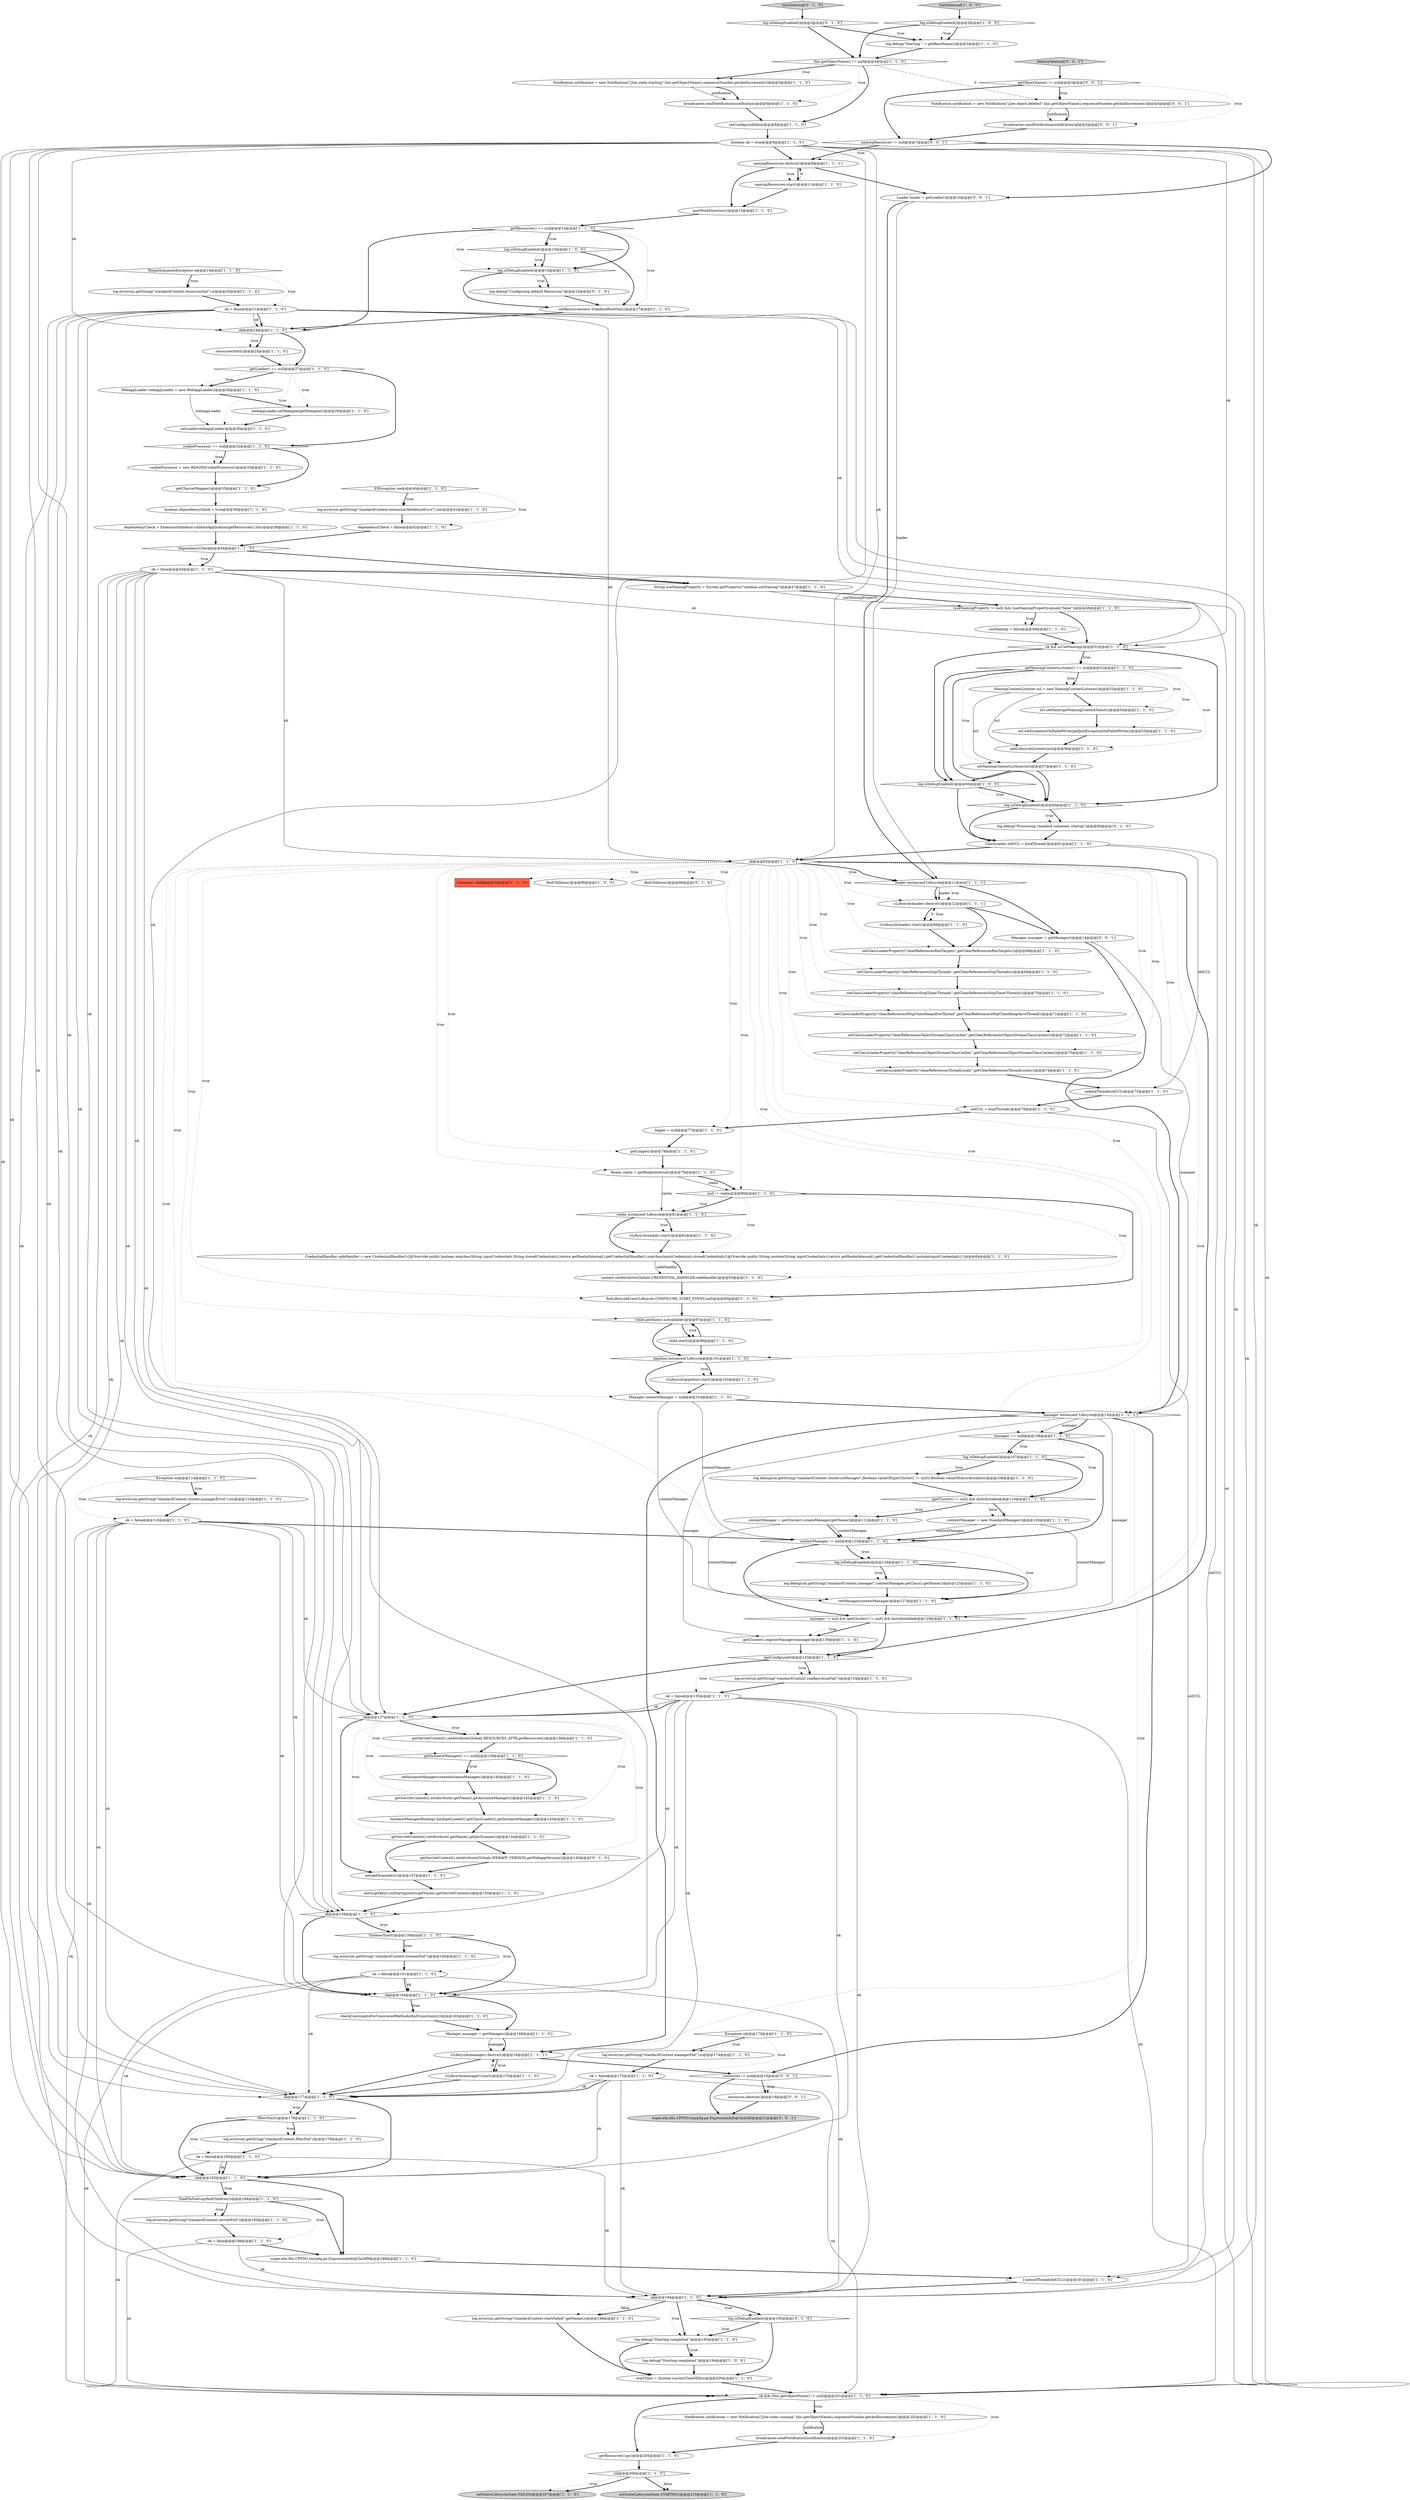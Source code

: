 digraph {
121 [style = filled, label = "ok && (this.getObjectName() != null)@@@201@@@['1', '1', '0']", fillcolor = white, shape = diamond image = "AAA0AAABBB1BBB"];
94 [style = filled, label = "startInternal['1', '0', '0']", fillcolor = lightgray, shape = diamond image = "AAA0AAABBB1BBB"];
137 [style = filled, label = "checkConstraintsForUncoveredMethods(findConstraints())@@@165@@@['1', '1', '0']", fillcolor = white, shape = ellipse image = "AAA0AAABBB1BBB"];
115 [style = filled, label = "Container child@@@96@@@['1', '1', '0']", fillcolor = tomato, shape = box image = "AAA0AAABBB1BBB"];
36 [style = filled, label = "ok = false@@@161@@@['1', '1', '0']", fillcolor = white, shape = ellipse image = "AAA0AAABBB1BBB"];
136 [style = filled, label = "!listenerStart()@@@159@@@['1', '1', '0']", fillcolor = white, shape = diamond image = "AAA0AAABBB1BBB"];
142 [style = filled, label = "log.debug(\"Processing standard container startup\")@@@60@@@['0', '1', '0']", fillcolor = white, shape = ellipse image = "AAA0AAABBB2BBB"];
65 [style = filled, label = "getLoader() == null@@@27@@@['1', '1', '0']", fillcolor = white, shape = diamond image = "AAA0AAABBB1BBB"];
43 [style = filled, label = "getCluster().registerManager(manager)@@@130@@@['1', '1', '0']", fillcolor = white, shape = ellipse image = "AAA0AAABBB1BBB"];
60 [style = filled, label = "IOException ioe@@@40@@@['1', '1', '0']", fillcolor = white, shape = diamond image = "AAA0AAABBB1BBB"];
72 [style = filled, label = "null != realm@@@80@@@['1', '1', '0']", fillcolor = white, shape = diamond image = "AAA0AAABBB1BBB"];
88 [style = filled, label = "resourcesStart()@@@25@@@['1', '1', '0']", fillcolor = white, shape = ellipse image = "AAA0AAABBB1BBB"];
12 [style = filled, label = "setResources(new StandardRoot(this))@@@17@@@['1', '1', '0']", fillcolor = white, shape = ellipse image = "AAA0AAABBB1BBB"];
138 [style = filled, label = "log.isDebugEnabled()@@@195@@@['0', '1', '0']", fillcolor = white, shape = diamond image = "AAA0AAABBB2BBB"];
139 [style = filled, label = "getServletContext().setAttribute(Globals.WEBAPP_VERSION,getWebappVersion())@@@145@@@['0', '1', '0']", fillcolor = white, shape = ellipse image = "AAA1AAABBB2BBB"];
95 [style = filled, label = "entry.getKey().onStartup(entry.getValue(),getServletContext())@@@150@@@['1', '1', '0']", fillcolor = white, shape = ellipse image = "AAA0AAABBB1BBB"];
5 [style = filled, label = "((Lifecycle)manager).start()@@@170@@@['1', '1', '0']", fillcolor = white, shape = ellipse image = "AAA0AAABBB1BBB"];
25 [style = filled, label = "context.setAttribute(Globals.CREDENTIAL_HANDLER,safeHandler)@@@93@@@['1', '1', '0']", fillcolor = white, shape = ellipse image = "AAA0AAABBB1BBB"];
14 [style = filled, label = "ok = false@@@175@@@['1', '1', '0']", fillcolor = white, shape = ellipse image = "AAA0AAABBB1BBB"];
109 [style = filled, label = "setClassLoaderProperty(\"clearReferencesObjectStreamClassCaches\",getClearReferencesObjectStreamClassCaches())@@@73@@@['1', '1', '0']", fillcolor = white, shape = ellipse image = "AAA0AAABBB1BBB"];
146 [style = filled, label = "broadcaster.sendNotification(notification)@@@5@@@['0', '0', '1']", fillcolor = white, shape = ellipse image = "AAA0AAABBB3BBB"];
81 [style = filled, label = "pipeline instanceof Lifecycle@@@101@@@['1', '1', '0']", fillcolor = white, shape = diamond image = "AAA0AAABBB1BBB"];
150 [style = filled, label = "resources != null@@@18@@@['0', '0', '1']", fillcolor = white, shape = diamond image = "AAA0AAABBB3BBB"];
49 [style = filled, label = "Exception ex@@@114@@@['1', '1', '0']", fillcolor = white, shape = diamond image = "AAA0AAABBB1BBB"];
33 [style = filled, label = "Realm realm = getRealmInternal()@@@79@@@['1', '1', '0']", fillcolor = white, shape = ellipse image = "AAA0AAABBB1BBB"];
113 [style = filled, label = "dependencyCheck = ExtensionValidator.validateApplication(getResources(),this)@@@38@@@['1', '1', '0']", fillcolor = white, shape = ellipse image = "AAA0AAABBB1BBB"];
37 [style = filled, label = "logger = null@@@77@@@['1', '1', '0']", fillcolor = white, shape = ellipse image = "AAA0AAABBB1BBB"];
62 [style = filled, label = "ClassLoader oldCCL = bindThread()@@@61@@@['1', '1', '0']", fillcolor = white, shape = ellipse image = "AAA0AAABBB1BBB"];
32 [style = filled, label = "setClassLoaderProperty(\"clearReferencesStopTimerThreads\",getClearReferencesStopTimerThreads())@@@70@@@['1', '1', '0']", fillcolor = white, shape = ellipse image = "AAA0AAABBB1BBB"];
13 [style = filled, label = "setClassLoaderProperty(\"clearReferencesObjectStreamClassCaches\",getClearReferencesObjectStreamClassCaches())@@@72@@@['1', '1', '0']", fillcolor = white, shape = ellipse image = "AAA0AAABBB1BBB"];
30 [style = filled, label = "{unbindThread(oldCCL)}@@@191@@@['1', '1', '0']", fillcolor = white, shape = ellipse image = "AAA0AAABBB1BBB"];
76 [style = filled, label = "log.isDebugEnabled()@@@60@@@['1', '0', '0']", fillcolor = white, shape = diamond image = "AAA0AAABBB1BBB"];
46 [style = filled, label = "!filterStart()@@@178@@@['1', '1', '0']", fillcolor = white, shape = diamond image = "AAA0AAABBB1BBB"];
3 [style = filled, label = "Notification notification = new Notification(\"j2ee.state.running\",this.getObjectName(),sequenceNumber.getAndIncrement())@@@202@@@['1', '1', '0']", fillcolor = white, shape = ellipse image = "AAA0AAABBB1BBB"];
147 [style = filled, label = "resources.destroy()@@@19@@@['0', '0', '1']", fillcolor = white, shape = ellipse image = "AAA0AAABBB3BBB"];
68 [style = filled, label = "ok@@@164@@@['1', '1', '0']", fillcolor = white, shape = diamond image = "AAA0AAABBB1BBB"];
38 [style = filled, label = "getInstanceManager() == null@@@139@@@['1', '1', '0']", fillcolor = white, shape = diamond image = "AAA0AAABBB1BBB"];
10 [style = filled, label = "log.isDebugEnabled()@@@3@@@['1', '0', '0']", fillcolor = white, shape = diamond image = "AAA0AAABBB1BBB"];
9 [style = filled, label = "ncl.setExceptionOnFailedWrite(getJndiExceptionOnFailedWrite())@@@55@@@['1', '1', '0']", fillcolor = white, shape = ellipse image = "AAA0AAABBB1BBB"];
111 [style = filled, label = "getCharsetMapper()@@@35@@@['1', '1', '0']", fillcolor = white, shape = ellipse image = "AAA0AAABBB1BBB"];
127 [style = filled, label = "getServletContext().setAttribute(.getName(),getJarScanner())@@@144@@@['1', '1', '0']", fillcolor = white, shape = ellipse image = "AAA0AAABBB1BBB"];
149 [style = filled, label = "destroyInternal['0', '0', '1']", fillcolor = lightgray, shape = diamond image = "AAA0AAABBB3BBB"];
117 [style = filled, label = "realm instanceof Lifecycle@@@81@@@['1', '1', '0']", fillcolor = white, shape = diamond image = "AAA0AAABBB1BBB"];
0 [style = filled, label = "((Lifecycle)manager).destroy()@@@16@@@['1', '1', '1']", fillcolor = white, shape = ellipse image = "AAA0AAABBB1BBB"];
53 [style = filled, label = "findChildren()@@@96@@@['1', '0', '0']", fillcolor = white, shape = ellipse image = "AAA0AAABBB1BBB"];
132 [style = filled, label = "log.isDebugEnabled()@@@124@@@['1', '1', '0']", fillcolor = white, shape = diamond image = "AAA0AAABBB1BBB"];
151 [style = filled, label = "getObjectName() != null@@@3@@@['0', '0', '1']", fillcolor = white, shape = diamond image = "AAA0AAABBB3BBB"];
75 [style = filled, label = "webappLoader.setDelegate(getDelegate())@@@29@@@['1', '1', '0']", fillcolor = white, shape = ellipse image = "AAA0AAABBB1BBB"];
118 [style = filled, label = "ok@@@24@@@['1', '1', '0']", fillcolor = white, shape = diamond image = "AAA0AAABBB1BBB"];
110 [style = filled, label = "cookieProcessor == null@@@32@@@['1', '1', '0']", fillcolor = white, shape = diamond image = "AAA0AAABBB1BBB"];
129 [style = filled, label = "!getConfigured()@@@133@@@['1', '1', '0']", fillcolor = white, shape = diamond image = "AAA0AAABBB1BBB"];
100 [style = filled, label = "setInstanceManager(createInstanceManager())@@@140@@@['1', '1', '0']", fillcolor = white, shape = ellipse image = "AAA0AAABBB1BBB"];
141 [style = filled, label = "findChildren()@@@96@@@['0', '1', '0']", fillcolor = white, shape = ellipse image = "AAA0AAABBB2BBB"];
79 [style = filled, label = "ok = false@@@180@@@['1', '1', '0']", fillcolor = white, shape = ellipse image = "AAA0AAABBB1BBB"];
19 [style = filled, label = "!loadOnStartup(findChildren())@@@184@@@['1', '1', '0']", fillcolor = white, shape = diamond image = "AAA0AAABBB1BBB"];
83 [style = filled, label = "log.isDebugEnabled()@@@15@@@['1', '0', '0']", fillcolor = white, shape = diamond image = "AAA0AAABBB1BBB"];
44 [style = filled, label = "Notification notification = new Notification(\"j2ee.state.starting\",this.getObjectName(),sequenceNumber.getAndIncrement())@@@5@@@['1', '1', '0']", fillcolor = white, shape = ellipse image = "AAA0AAABBB1BBB"];
17 [style = filled, label = "boolean ok = true@@@9@@@['1', '1', '0']", fillcolor = white, shape = ellipse image = "AAA0AAABBB1BBB"];
34 [style = filled, label = "!child.getState().isAvailable()@@@97@@@['1', '1', '0']", fillcolor = white, shape = diamond image = "AAA0AAABBB1BBB"];
57 [style = filled, label = "!ok@@@206@@@['1', '1', '0']", fillcolor = white, shape = diamond image = "AAA0AAABBB1BBB"];
90 [style = filled, label = "getLogger()@@@78@@@['1', '1', '0']", fillcolor = white, shape = ellipse image = "AAA0AAABBB1BBB"];
50 [style = filled, label = "setState(LifecycleState.FAILED)@@@207@@@['1', '1', '0']", fillcolor = lightgray, shape = ellipse image = "AAA0AAABBB1BBB"];
16 [style = filled, label = "setLoader(webappLoader)@@@30@@@['1', '1', '0']", fillcolor = white, shape = ellipse image = "AAA0AAABBB1BBB"];
92 [style = filled, label = "contextManager != null@@@123@@@['1', '1', '0']", fillcolor = white, shape = diamond image = "AAA0AAABBB1BBB"];
11 [style = filled, label = "log.error(sm.getString(\"standardContext.servletFail\"))@@@185@@@['1', '1', '0']", fillcolor = white, shape = ellipse image = "AAA0AAABBB1BBB"];
74 [style = filled, label = "log.error(sm.getString(\"standardContext.extensionValidationError\"),ioe)@@@41@@@['1', '1', '0']", fillcolor = white, shape = ellipse image = "AAA0AAABBB1BBB"];
66 [style = filled, label = "((Lifecycle)pipeline).start()@@@102@@@['1', '1', '0']", fillcolor = white, shape = ellipse image = "AAA0AAABBB1BBB"];
103 [style = filled, label = "!dependencyCheck@@@44@@@['1', '1', '0']", fillcolor = white, shape = diamond image = "AAA0AAABBB1BBB"];
82 [style = filled, label = "ok = false@@@135@@@['1', '1', '0']", fillcolor = white, shape = ellipse image = "AAA0AAABBB1BBB"];
77 [style = filled, label = "ok@@@63@@@['1', '1', '0']", fillcolor = white, shape = diamond image = "AAA0AAABBB1BBB"];
97 [style = filled, label = "log.debug(\"Starting completed\")@@@194@@@['1', '0', '0']", fillcolor = white, shape = ellipse image = "AAA0AAABBB1BBB"];
120 [style = filled, label = "ok = false@@@45@@@['1', '1', '0']", fillcolor = white, shape = ellipse image = "AAA0AAABBB1BBB"];
41 [style = filled, label = "(getCluster() != null) && distributable@@@110@@@['1', '1', '0']", fillcolor = white, shape = diamond image = "AAA0AAABBB1BBB"];
84 [style = filled, label = "log.isDebugEnabled()@@@15@@@['1', '1', '0']", fillcolor = white, shape = diamond image = "AAA0AAABBB1BBB"];
143 [style = filled, label = "log.debug(\"Configuring default Resources\")@@@15@@@['0', '1', '0']", fillcolor = white, shape = ellipse image = "AAA0AAABBB2BBB"];
99 [style = filled, label = "ok = false@@@186@@@['1', '1', '0']", fillcolor = white, shape = ellipse image = "AAA0AAABBB1BBB"];
134 [style = filled, label = "namingResources.start()@@@11@@@['1', '1', '0']", fillcolor = white, shape = ellipse image = "AAA0AAABBB1BBB"];
148 [style = filled, label = "Notification notification = new Notification(\"j2ee.object.deleted\",this.getObjectName(),sequenceNumber.getAndIncrement())@@@4@@@['0', '0', '1']", fillcolor = white, shape = ellipse image = "AAA0AAABBB3BBB"];
153 [style = filled, label = "Manager manager = getManager()@@@14@@@['0', '0', '1']", fillcolor = white, shape = ellipse image = "AAA0AAABBB3BBB"];
93 [style = filled, label = "manager instanceof Lifecycle@@@15@@@['1', '1', '1']", fillcolor = white, shape = diamond image = "AAA0AAABBB1BBB"];
18 [style = filled, label = "super.edu.fdu.CPPDG.tinypdg.pe.ExpressionInfo@5a2df9@@@189@@@['1', '1', '0']", fillcolor = white, shape = ellipse image = "AAA0AAABBB1BBB"];
130 [style = filled, label = "ok@@@177@@@['1', '1', '0']", fillcolor = white, shape = diamond image = "AAA0AAABBB1BBB"];
26 [style = filled, label = "(useNamingProperty != null) && (useNamingProperty.equals(\"false\"))@@@48@@@['1', '1', '0']", fillcolor = white, shape = diamond image = "AAA0AAABBB1BBB"];
22 [style = filled, label = "log.debug(sm.getString(\"standardContext.cluster.noManager\",Boolean.valueOf((getCluster() != null)),Boolean.valueOf(distributable)))@@@108@@@['1', '1', '0']", fillcolor = white, shape = ellipse image = "AAA0AAABBB1BBB"];
24 [style = filled, label = "boolean dependencyCheck = true@@@36@@@['1', '1', '0']", fillcolor = white, shape = ellipse image = "AAA0AAABBB1BBB"];
42 [style = filled, label = "setClassLoaderProperty(\"clearReferencesHttpClientKeepAliveThread\",getClearReferencesHttpClientKeepAliveThread())@@@71@@@['1', '1', '0']", fillcolor = white, shape = ellipse image = "AAA0AAABBB1BBB"];
125 [style = filled, label = "log.error(sm.getString(\"standardContext.cluster.managerError\"),ex)@@@115@@@['1', '1', '0']", fillcolor = white, shape = ellipse image = "AAA0AAABBB1BBB"];
131 [style = filled, label = "getResources().gc()@@@205@@@['1', '1', '0']", fillcolor = white, shape = ellipse image = "AAA0AAABBB1BBB"];
8 [style = filled, label = "ok@@@158@@@['1', '1', '0']", fillcolor = white, shape = diamond image = "AAA0AAABBB1BBB"];
87 [style = filled, label = "ok@@@194@@@['1', '1', '0']", fillcolor = white, shape = diamond image = "AAA0AAABBB1BBB"];
6 [style = filled, label = "manager != null && (getCluster() != null) && distributable@@@129@@@['1', '1', '0']", fillcolor = white, shape = diamond image = "AAA0AAABBB1BBB"];
69 [style = filled, label = "cookieProcessor = new Rfc6265CookieProcessor()@@@33@@@['1', '1', '0']", fillcolor = white, shape = ellipse image = "AAA0AAABBB1BBB"];
124 [style = filled, label = "Manager contextManager = null@@@104@@@['1', '1', '0']", fillcolor = white, shape = ellipse image = "AAA0AAABBB1BBB"];
40 [style = filled, label = "getResources() == null@@@14@@@['1', '1', '0']", fillcolor = white, shape = diamond image = "AAA0AAABBB1BBB"];
71 [style = filled, label = "loader instanceof Lifecycle@@@11@@@['1', '1', '1']", fillcolor = white, shape = diamond image = "AAA0AAABBB1BBB"];
98 [style = filled, label = "Manager manager = getManager()@@@168@@@['1', '1', '0']", fillcolor = white, shape = ellipse image = "AAA0AAABBB1BBB"];
114 [style = filled, label = "this.getObjectName() != null@@@4@@@['1', '1', '0']", fillcolor = white, shape = diamond image = "AAA0AAABBB1BBB"];
144 [style = filled, label = "log.isDebugEnabled()@@@3@@@['0', '1', '0']", fillcolor = white, shape = diamond image = "AAA0AAABBB2BBB"];
31 [style = filled, label = "IllegalArgumentException e@@@19@@@['1', '1', '0']", fillcolor = white, shape = diamond image = "AAA0AAABBB1BBB"];
86 [style = filled, label = "log.error(sm.getString(\"standardContext.filterFail\"))@@@179@@@['1', '1', '0']", fillcolor = white, shape = ellipse image = "AAA0AAABBB1BBB"];
21 [style = filled, label = "((Lifecycle)loader).start()@@@66@@@['1', '1', '0']", fillcolor = white, shape = ellipse image = "AAA0AAABBB1BBB"];
23 [style = filled, label = "log.error(sm.getString(\"standardContext.listenerFail\"))@@@160@@@['1', '1', '0']", fillcolor = white, shape = ellipse image = "AAA0AAABBB1BBB"];
135 [style = filled, label = "CredentialHandler safeHandler = new CredentialHandler(){@Override public boolean matches(String inputCredentials,String storedCredentials){return getRealmInternal().getCredentialHandler().matches(inputCredentials,storedCredentials)}@Override public String mutate(String inputCredentials){return getRealmInternal().getCredentialHandler().mutate(inputCredentials)}}@@@84@@@['1', '1', '0']", fillcolor = white, shape = ellipse image = "AAA0AAABBB1BBB"];
64 [style = filled, label = "log.error(sm.getString(\"standardContext.resourcesInit\"),e)@@@20@@@['1', '1', '0']", fillcolor = white, shape = ellipse image = "AAA0AAABBB1BBB"];
58 [style = filled, label = "InstanceManagerBindings.bind(getLoader().getClassLoader(),getInstanceManager())@@@143@@@['1', '1', '0']", fillcolor = white, shape = ellipse image = "AAA0AAABBB1BBB"];
112 [style = filled, label = "oldCCL = bindThread()@@@76@@@['1', '1', '0']", fillcolor = white, shape = ellipse image = "AAA0AAABBB1BBB"];
126 [style = filled, label = "setState(LifecycleState.STARTING)@@@210@@@['1', '1', '0']", fillcolor = lightgray, shape = ellipse image = "AAA0AAABBB1BBB"];
105 [style = filled, label = "((Lifecycle)loader).destroy()@@@12@@@['1', '1', '1']", fillcolor = white, shape = ellipse image = "AAA0AAABBB1BBB"];
96 [style = filled, label = "Exception e@@@173@@@['1', '1', '0']", fillcolor = white, shape = diamond image = "AAA0AAABBB1BBB"];
70 [style = filled, label = "ncl.setName(getNamingContextName())@@@54@@@['1', '1', '0']", fillcolor = white, shape = ellipse image = "AAA0AAABBB1BBB"];
78 [style = filled, label = "log.error(sm.getString(\"standardContext.configurationFail\"))@@@134@@@['1', '1', '0']", fillcolor = white, shape = ellipse image = "AAA0AAABBB1BBB"];
85 [style = filled, label = "namingResources.destroy()@@@8@@@['1', '1', '1']", fillcolor = white, shape = ellipse image = "AAA0AAABBB1BBB"];
107 [style = filled, label = "startTime = System.currentTimeMillis()@@@200@@@['1', '1', '0']", fillcolor = white, shape = ellipse image = "AAA0AAABBB1BBB"];
15 [style = filled, label = "setClassLoaderProperty(\"clearReferencesStopThreads\",getClearReferencesStopThreads())@@@69@@@['1', '1', '0']", fillcolor = white, shape = ellipse image = "AAA0AAABBB1BBB"];
67 [style = filled, label = "contextManager = new StandardManager()@@@120@@@['1', '1', '0']", fillcolor = white, shape = ellipse image = "AAA0AAABBB1BBB"];
145 [style = filled, label = "super.edu.fdu.CPPDG.tinypdg.pe.ExpressionInfo@5a2ed5@@@21@@@['0', '0', '1']", fillcolor = lightgray, shape = ellipse image = "AAA0AAABBB3BBB"];
73 [style = filled, label = "postWorkDirectory()@@@13@@@['1', '1', '0']", fillcolor = white, shape = ellipse image = "AAA0AAABBB1BBB"];
133 [style = filled, label = "log.isDebugEnabled()@@@107@@@['1', '1', '0']", fillcolor = white, shape = diamond image = "AAA0AAABBB1BBB"];
28 [style = filled, label = "unbindThread(oldCCL)@@@75@@@['1', '1', '0']", fillcolor = white, shape = ellipse image = "AAA0AAABBB1BBB"];
63 [style = filled, label = "log.debug(\"Starting \" + getBaseName())@@@3@@@['1', '1', '0']", fillcolor = white, shape = ellipse image = "AAA0AAABBB1BBB"];
52 [style = filled, label = "setNamingContextListener(ncl)@@@57@@@['1', '1', '0']", fillcolor = white, shape = ellipse image = "AAA0AAABBB1BBB"];
7 [style = filled, label = "ok = false@@@21@@@['1', '1', '0']", fillcolor = white, shape = ellipse image = "AAA0AAABBB1BBB"];
106 [style = filled, label = "ok@@@183@@@['1', '1', '0']", fillcolor = white, shape = diamond image = "AAA0AAABBB1BBB"];
59 [style = filled, label = "mergeParameters()@@@147@@@['1', '1', '0']", fillcolor = white, shape = ellipse image = "AAA0AAABBB1BBB"];
80 [style = filled, label = "broadcaster.sendNotification(notification)@@@203@@@['1', '1', '0']", fillcolor = white, shape = ellipse image = "AAA0AAABBB1BBB"];
2 [style = filled, label = "((Lifecycle)realm).start()@@@82@@@['1', '1', '0']", fillcolor = white, shape = ellipse image = "AAA0AAABBB1BBB"];
45 [style = filled, label = "getServletContext().setAttribute(.getName(),getInstanceManager())@@@142@@@['1', '1', '0']", fillcolor = white, shape = ellipse image = "AAA0AAABBB1BBB"];
29 [style = filled, label = "addLifecycleListener(ncl)@@@56@@@['1', '1', '0']", fillcolor = white, shape = ellipse image = "AAA0AAABBB1BBB"];
152 [style = filled, label = "Loader loader = getLoader()@@@10@@@['0', '0', '1']", fillcolor = white, shape = ellipse image = "AAA0AAABBB3BBB"];
35 [style = filled, label = "getNamingContextListener() == null@@@52@@@['1', '1', '0']", fillcolor = white, shape = diamond image = "AAA0AAABBB1BBB"];
154 [style = filled, label = "namingResources != null@@@7@@@['0', '0', '1']", fillcolor = white, shape = diamond image = "AAA0AAABBB3BBB"];
4 [style = filled, label = "setClassLoaderProperty(\"clearReferencesThreadLocals\",getClearReferencesThreadLocals())@@@74@@@['1', '1', '0']", fillcolor = white, shape = ellipse image = "AAA0AAABBB1BBB"];
122 [style = filled, label = "child.start()@@@98@@@['1', '1', '0']", fillcolor = white, shape = ellipse image = "AAA0AAABBB1BBB"];
55 [style = filled, label = "log.debug(sm.getString(\"standardContext.manager\",contextManager.getClass().getName()))@@@125@@@['1', '1', '0']", fillcolor = white, shape = ellipse image = "AAA0AAABBB1BBB"];
51 [style = filled, label = "useNaming = false@@@49@@@['1', '1', '0']", fillcolor = white, shape = ellipse image = "AAA0AAABBB1BBB"];
140 [style = filled, label = "startInternal['0', '1', '0']", fillcolor = lightgray, shape = diamond image = "AAA0AAABBB2BBB"];
48 [style = filled, label = "broadcaster.sendNotification(notification)@@@6@@@['1', '1', '0']", fillcolor = white, shape = ellipse image = "AAA0AAABBB1BBB"];
104 [style = filled, label = "log.debug(\"Starting completed\")@@@195@@@['1', '1', '0']", fillcolor = white, shape = ellipse image = "AAA0AAABBB1BBB"];
102 [style = filled, label = "log.isDebugEnabled()@@@60@@@['1', '1', '0']", fillcolor = white, shape = diamond image = "AAA0AAABBB1BBB"];
108 [style = filled, label = "WebappLoader webappLoader = new WebappLoader()@@@28@@@['1', '1', '0']", fillcolor = white, shape = ellipse image = "AAA0AAABBB1BBB"];
123 [style = filled, label = "manager == null@@@106@@@['1', '1', '0']", fillcolor = white, shape = diamond image = "AAA0AAABBB1BBB"];
47 [style = filled, label = "ok = false@@@116@@@['1', '1', '0']", fillcolor = white, shape = ellipse image = "AAA0AAABBB1BBB"];
27 [style = filled, label = "ok@@@137@@@['1', '1', '0']", fillcolor = white, shape = diamond image = "AAA0AAABBB1BBB"];
91 [style = filled, label = "String useNamingProperty = System.getProperty(\"catalina.useNaming\")@@@47@@@['1', '1', '0']", fillcolor = white, shape = ellipse image = "AAA0AAABBB1BBB"];
119 [style = filled, label = "dependencyCheck = false@@@42@@@['1', '1', '0']", fillcolor = white, shape = ellipse image = "AAA0AAABBB1BBB"];
20 [style = filled, label = "ok && isUseNaming()@@@51@@@['1', '1', '0']", fillcolor = white, shape = diamond image = "AAA0AAABBB1BBB"];
54 [style = filled, label = "NamingContextListener ncl = new NamingContextListener()@@@53@@@['1', '1', '0']", fillcolor = white, shape = ellipse image = "AAA0AAABBB1BBB"];
1 [style = filled, label = "contextManager = getCluster().createManager(getName())@@@112@@@['1', '1', '0']", fillcolor = white, shape = ellipse image = "AAA0AAABBB1BBB"];
61 [style = filled, label = "getServletContext().setAttribute(Globals.RESOURCES_ATTR,getResources())@@@138@@@['1', '1', '0']", fillcolor = white, shape = ellipse image = "AAA0AAABBB1BBB"];
128 [style = filled, label = "setManager(contextManager)@@@127@@@['1', '1', '0']", fillcolor = white, shape = ellipse image = "AAA0AAABBB1BBB"];
116 [style = filled, label = "fireLifecycleEvent(Lifecycle.CONFIGURE_START_EVENT,null)@@@95@@@['1', '1', '0']", fillcolor = white, shape = ellipse image = "AAA0AAABBB1BBB"];
101 [style = filled, label = "log.error(sm.getString(\"standardContext.managerFail\"),e)@@@174@@@['1', '1', '0']", fillcolor = white, shape = ellipse image = "AAA0AAABBB1BBB"];
39 [style = filled, label = "log.error(sm.getString(\"standardContext.startFailed\",getName()))@@@198@@@['1', '1', '0']", fillcolor = white, shape = ellipse image = "AAA0AAABBB1BBB"];
89 [style = filled, label = "setConfigured(false)@@@8@@@['1', '1', '0']", fillcolor = white, shape = ellipse image = "AAA0AAABBB1BBB"];
56 [style = filled, label = "setClassLoaderProperty(\"clearReferencesRmiTargets\",getClearReferencesRmiTargets())@@@68@@@['1', '1', '0']", fillcolor = white, shape = ellipse image = "AAA0AAABBB1BBB"];
57->50 [style = dotted, label="true"];
8->136 [style = dotted, label="true"];
81->124 [style = bold, label=""];
118->88 [style = bold, label=""];
31->64 [style = bold, label=""];
10->114 [style = bold, label=""];
31->7 [style = dotted, label="true"];
77->109 [style = dotted, label="true"];
104->107 [style = bold, label=""];
77->42 [style = dotted, label="true"];
6->43 [style = bold, label=""];
34->81 [style = bold, label=""];
77->37 [style = dotted, label="true"];
98->0 [style = bold, label=""];
81->66 [style = dotted, label="true"];
102->62 [style = bold, label=""];
135->25 [style = bold, label=""];
17->130 [style = solid, label="ok"];
149->151 [style = bold, label=""];
7->130 [style = solid, label="ok"];
52->76 [style = bold, label=""];
120->130 [style = solid, label="ok"];
65->16 [style = dotted, label="true"];
7->68 [style = solid, label="ok"];
78->82 [style = bold, label=""];
13->109 [style = bold, label=""];
92->128 [style = dotted, label="true"];
54->70 [style = bold, label=""];
46->86 [style = dotted, label="true"];
41->67 [style = bold, label=""];
36->87 [style = solid, label="ok"];
87->39 [style = dotted, label="false"];
77->112 [style = dotted, label="true"];
82->130 [style = solid, label="ok"];
113->103 [style = bold, label=""];
77->123 [style = dotted, label="true"];
47->8 [style = solid, label="ok"];
8->136 [style = bold, label=""];
7->20 [style = solid, label="ok"];
36->68 [style = bold, label=""];
35->54 [style = bold, label=""];
77->53 [style = dotted, label="true"];
143->12 [style = bold, label=""];
75->16 [style = bold, label=""];
27->59 [style = bold, label=""];
87->104 [style = dotted, label="true"];
65->75 [style = dotted, label="true"];
0->130 [style = bold, label=""];
36->130 [style = solid, label="ok"];
27->61 [style = dotted, label="true"];
136->68 [style = bold, label=""];
38->45 [style = bold, label=""];
37->90 [style = bold, label=""];
135->25 [style = solid, label="safeHandler"];
111->24 [style = bold, label=""];
151->148 [style = bold, label=""];
106->19 [style = bold, label=""];
146->154 [style = bold, label=""];
121->3 [style = dotted, label="true"];
35->76 [style = bold, label=""];
69->111 [style = bold, label=""];
47->121 [style = solid, label="ok"];
133->41 [style = bold, label=""];
47->106 [style = solid, label="ok"];
130->106 [style = bold, label=""];
41->67 [style = dotted, label="false"];
102->142 [style = bold, label=""];
40->84 [style = bold, label=""];
87->104 [style = bold, label=""];
62->30 [style = solid, label="oldCCL"];
74->119 [style = bold, label=""];
9->29 [style = bold, label=""];
38->100 [style = dotted, label="true"];
88->65 [style = bold, label=""];
27->139 [style = dotted, label="true"];
25->116 [style = bold, label=""];
102->142 [style = dotted, label="true"];
133->22 [style = dotted, label="true"];
133->22 [style = bold, label=""];
17->121 [style = solid, label="ok"];
144->114 [style = bold, label=""];
150->147 [style = dotted, label="true"];
138->104 [style = bold, label=""];
27->127 [style = dotted, label="true"];
77->105 [style = dotted, label="true"];
17->118 [style = solid, label="ok"];
132->55 [style = bold, label=""];
117->135 [style = bold, label=""];
144->63 [style = bold, label=""];
77->71 [style = bold, label=""];
76->102 [style = bold, label=""];
76->102 [style = dotted, label="true"];
77->116 [style = dotted, label="true"];
14->130 [style = bold, label=""];
129->82 [style = dotted, label="true"];
55->128 [style = bold, label=""];
49->47 [style = dotted, label="true"];
0->5 [style = bold, label=""];
33->117 [style = solid, label="realm"];
40->12 [style = dotted, label="true"];
83->12 [style = bold, label=""];
79->106 [style = solid, label="ok"];
93->6 [style = solid, label="manager"];
110->69 [style = dotted, label="true"];
136->23 [style = dotted, label="true"];
154->85 [style = dotted, label="true"];
120->121 [style = solid, label="ok"];
91->26 [style = solid, label="useNamingProperty"];
77->4 [style = dotted, label="true"];
47->87 [style = solid, label="ok"];
17->106 [style = solid, label="ok"];
20->76 [style = bold, label=""];
77->90 [style = dotted, label="true"];
81->66 [style = bold, label=""];
17->68 [style = solid, label="ok"];
117->2 [style = bold, label=""];
151->148 [style = dotted, label="true"];
92->6 [style = bold, label=""];
152->71 [style = bold, label=""];
100->45 [style = bold, label=""];
77->92 [style = dotted, label="true"];
120->8 [style = solid, label="ok"];
154->152 [style = bold, label=""];
14->130 [style = solid, label="ok"];
38->100 [style = bold, label=""];
5->130 [style = bold, label=""];
151->154 [style = bold, label=""];
87->138 [style = bold, label=""];
47->27 [style = solid, label="ok"];
7->118 [style = bold, label=""];
6->129 [style = bold, label=""];
103->91 [style = bold, label=""];
71->153 [style = bold, label=""];
71->105 [style = dotted, label="true"];
7->8 [style = solid, label="ok"];
134->85 [style = dashed, label="0"];
77->71 [style = dotted, label="true"];
19->11 [style = bold, label=""];
65->108 [style = bold, label=""];
124->128 [style = solid, label="contextManager"];
60->74 [style = bold, label=""];
6->43 [style = dotted, label="true"];
40->84 [style = dotted, label="true"];
60->119 [style = dotted, label="true"];
122->81 [style = bold, label=""];
127->139 [style = bold, label=""];
77->6 [style = dotted, label="true"];
68->98 [style = bold, label=""];
18->30 [style = bold, label=""];
77->32 [style = dotted, label="true"];
132->55 [style = dotted, label="true"];
131->57 [style = bold, label=""];
103->120 [style = dotted, label="true"];
147->145 [style = bold, label=""];
93->123 [style = solid, label="manager"];
79->121 [style = solid, label="ok"];
91->26 [style = bold, label=""];
35->52 [style = dotted, label="true"];
93->150 [style = bold, label=""];
30->87 [style = bold, label=""];
20->35 [style = dotted, label="true"];
77->28 [style = dotted, label="true"];
148->146 [style = bold, label=""];
85->152 [style = bold, label=""];
47->68 [style = solid, label="ok"];
108->75 [style = bold, label=""];
17->27 [style = solid, label="ok"];
77->115 [style = dotted, label="true"];
120->77 [style = solid, label="ok"];
148->146 [style = solid, label="notification"];
85->134 [style = dotted, label="true"];
150->147 [style = bold, label=""];
97->107 [style = bold, label=""];
8->68 [style = bold, label=""];
72->25 [style = dotted, label="true"];
16->110 [style = bold, label=""];
68->137 [style = dotted, label="true"];
28->112 [style = bold, label=""];
80->131 [style = bold, label=""];
14->87 [style = solid, label="ok"];
0->5 [style = dotted, label="true"];
118->88 [style = dotted, label="true"];
136->36 [style = dotted, label="true"];
150->145 [style = bold, label=""];
82->8 [style = solid, label="ok"];
77->93 [style = dotted, label="true"];
144->63 [style = dotted, label="true"];
123->41 [style = dotted, label="true"];
82->68 [style = solid, label="ok"];
82->106 [style = solid, label="ok"];
33->72 [style = solid, label="realm"];
47->92 [style = bold, label=""];
40->83 [style = dotted, label="true"];
77->13 [style = dotted, label="true"];
41->1 [style = dotted, label="true"];
118->65 [style = bold, label=""];
114->148 [style = dashed, label="0"];
129->78 [style = bold, label=""];
77->15 [style = dotted, label="true"];
92->132 [style = bold, label=""];
10->63 [style = bold, label=""];
119->103 [style = bold, label=""];
127->59 [style = bold, label=""];
3->80 [style = solid, label="notification"];
10->63 [style = dotted, label="true"];
120->91 [style = bold, label=""];
153->93 [style = bold, label=""];
27->45 [style = dotted, label="true"];
89->17 [style = bold, label=""];
139->59 [style = bold, label=""];
65->108 [style = dotted, label="true"];
110->111 [style = bold, label=""];
77->33 [style = dotted, label="true"];
114->44 [style = bold, label=""];
35->70 [style = dotted, label="true"];
112->30 [style = solid, label="oldCCL"];
68->137 [style = bold, label=""];
134->73 [style = bold, label=""];
33->72 [style = bold, label=""];
1->92 [style = bold, label=""];
84->12 [style = bold, label=""];
106->18 [style = bold, label=""];
36->106 [style = solid, label="ok"];
93->43 [style = solid, label="manager"];
41->1 [style = bold, label=""];
129->27 [style = bold, label=""];
120->20 [style = solid, label="ok"];
137->98 [style = bold, label=""];
14->106 [style = solid, label="ok"];
36->68 [style = solid, label="ok"];
83->84 [style = bold, label=""];
27->38 [style = dotted, label="true"];
99->121 [style = solid, label="ok"];
82->87 [style = solid, label="ok"];
123->92 [style = bold, label=""];
103->120 [style = bold, label=""];
27->58 [style = dotted, label="true"];
71->105 [style = bold, label=""];
76->62 [style = bold, label=""];
110->69 [style = bold, label=""];
64->7 [style = bold, label=""];
57->126 [style = bold, label=""];
77->56 [style = dotted, label="true"];
96->101 [style = bold, label=""];
35->9 [style = dotted, label="true"];
36->121 [style = solid, label="ok"];
19->18 [style = bold, label=""];
67->92 [style = solid, label="contextManager"];
48->89 [style = bold, label=""];
57->50 [style = bold, label=""];
99->18 [style = bold, label=""];
84->143 [style = bold, label=""];
26->51 [style = dotted, label="true"];
27->61 [style = bold, label=""];
0->150 [style = bold, label=""];
7->118 [style = solid, label="ok"];
121->3 [style = bold, label=""];
152->71 [style = solid, label="loader"];
120->68 [style = solid, label="ok"];
26->20 [style = bold, label=""];
67->128 [style = solid, label="contextManager"];
54->29 [style = solid, label="ncl"];
70->9 [style = bold, label=""];
77->81 [style = dotted, label="true"];
90->33 [style = bold, label=""];
32->42 [style = bold, label=""];
130->46 [style = bold, label=""];
62->28 [style = solid, label="oldCCL"];
77->141 [style = dotted, label="true"];
79->106 [style = bold, label=""];
129->78 [style = dotted, label="true"];
34->122 [style = bold, label=""];
7->77 [style = solid, label="ok"];
151->146 [style = dotted, label="true"];
125->47 [style = bold, label=""];
121->80 [style = dotted, label="true"];
24->113 [style = bold, label=""];
43->129 [style = bold, label=""];
83->84 [style = dotted, label="true"];
94->10 [style = bold, label=""];
73->40 [style = bold, label=""];
93->0 [style = bold, label=""];
96->101 [style = dotted, label="true"];
44->48 [style = solid, label="notification"];
130->46 [style = dotted, label="true"];
120->27 [style = solid, label="ok"];
4->28 [style = bold, label=""];
59->95 [style = bold, label=""];
114->44 [style = dotted, label="true"];
142->62 [style = bold, label=""];
116->34 [style = bold, label=""];
23->36 [style = bold, label=""];
52->102 [style = bold, label=""];
60->74 [style = dotted, label="true"];
17->85 [style = bold, label=""];
61->38 [style = bold, label=""];
7->27 [style = solid, label="ok"];
40->83 [style = bold, label=""];
5->0 [style = dashed, label="0"];
105->56 [style = bold, label=""];
67->92 [style = bold, label=""];
14->121 [style = solid, label="ok"];
101->14 [style = bold, label=""];
72->117 [style = dotted, label="true"];
56->15 [style = bold, label=""];
95->8 [style = bold, label=""];
104->97 [style = bold, label=""];
35->102 [style = bold, label=""];
132->128 [style = bold, label=""];
105->21 [style = dotted, label="true"];
44->48 [style = bold, label=""];
72->135 [style = dotted, label="true"];
62->77 [style = bold, label=""];
2->135 [style = bold, label=""];
85->134 [style = bold, label=""];
120->106 [style = solid, label="ok"];
106->19 [style = dotted, label="true"];
46->79 [style = dotted, label="true"];
19->11 [style = dotted, label="true"];
77->129 [style = bold, label=""];
114->89 [style = bold, label=""];
7->87 [style = solid, label="ok"];
20->102 [style = bold, label=""];
122->34 [style = bold, label=""];
54->52 [style = solid, label="ncl"];
109->4 [style = bold, label=""];
128->6 [style = bold, label=""];
79->87 [style = solid, label="ok"];
26->51 [style = bold, label=""];
138->107 [style = bold, label=""];
7->121 [style = solid, label="ok"];
17->87 [style = solid, label="ok"];
153->93 [style = solid, label="manager"];
45->58 [style = bold, label=""];
21->105 [style = dashed, label="0"];
3->80 [style = bold, label=""];
65->110 [style = bold, label=""];
22->41 [style = bold, label=""];
49->125 [style = bold, label=""];
39->107 [style = bold, label=""];
104->97 [style = dotted, label="true"];
96->14 [style = dotted, label="true"];
63->114 [style = bold, label=""];
124->92 [style = solid, label="contextManager"];
46->106 [style = bold, label=""];
31->64 [style = dotted, label="true"];
114->48 [style = dotted, label="true"];
66->124 [style = bold, label=""];
105->153 [style = bold, label=""];
46->86 [style = bold, label=""];
20->35 [style = bold, label=""];
1->128 [style = solid, label="contextManager"];
92->132 [style = dotted, label="true"];
15->32 [style = bold, label=""];
77->124 [style = dotted, label="true"];
72->117 [style = bold, label=""];
58->127 [style = bold, label=""];
138->104 [style = dotted, label="true"];
49->125 [style = dotted, label="true"];
124->93 [style = bold, label=""];
57->126 [style = dotted, label="false"];
77->72 [style = dotted, label="true"];
35->54 [style = dotted, label="true"];
34->122 [style = dotted, label="true"];
12->118 [style = bold, label=""];
154->85 [style = bold, label=""];
42->13 [style = bold, label=""];
121->131 [style = bold, label=""];
87->39 [style = bold, label=""];
120->87 [style = solid, label="ok"];
105->21 [style = bold, label=""];
93->123 [style = bold, label=""];
17->77 [style = solid, label="ok"];
51->20 [style = bold, label=""];
117->2 [style = dotted, label="true"];
40->118 [style = bold, label=""];
107->121 [style = bold, label=""];
85->73 [style = bold, label=""];
93->0 [style = dotted, label="true"];
21->56 [style = bold, label=""];
29->52 [style = bold, label=""];
140->144 [style = bold, label=""];
19->99 [style = dotted, label="true"];
84->143 [style = dotted, label="true"];
112->37 [style = bold, label=""];
35->29 [style = dotted, label="true"];
17->8 [style = solid, label="ok"];
99->87 [style = solid, label="ok"];
17->20 [style = solid, label="ok"];
82->27 [style = bold, label=""];
82->27 [style = solid, label="ok"];
136->23 [style = bold, label=""];
77->34 [style = dotted, label="true"];
98->0 [style = solid, label="manager"];
123->133 [style = dotted, label="true"];
7->106 [style = solid, label="ok"];
72->116 [style = bold, label=""];
1->92 [style = solid, label="contextManager"];
82->121 [style = solid, label="ok"];
108->16 [style = solid, label="webappLoader"];
86->79 [style = bold, label=""];
11->99 [style = bold, label=""];
87->138 [style = dotted, label="true"];
71->105 [style = solid, label="loader"];
47->130 [style = solid, label="ok"];
123->133 [style = bold, label=""];
}
